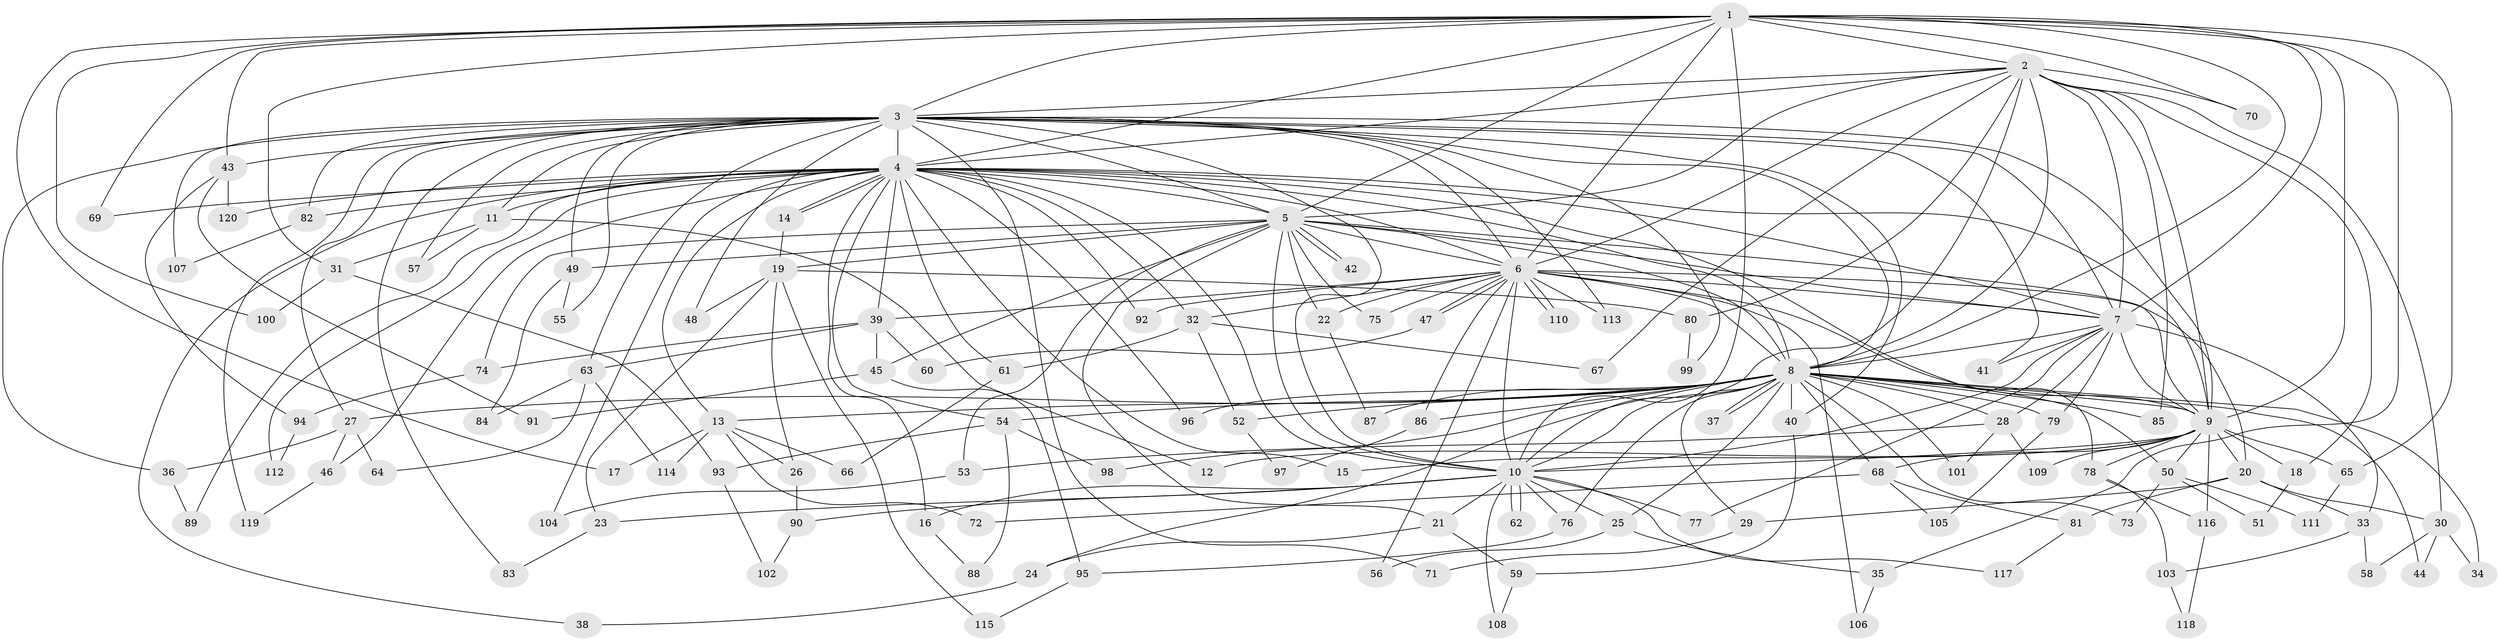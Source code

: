 // coarse degree distribution, {20: 0.02197802197802198, 24: 0.01098901098901099, 27: 0.01098901098901099, 37: 0.01098901098901099, 13: 0.01098901098901099, 16: 0.02197802197802198, 5: 0.07692307692307693, 7: 0.02197802197802198, 3: 0.24175824175824176, 2: 0.42857142857142855, 8: 0.01098901098901099, 4: 0.06593406593406594, 1: 0.03296703296703297, 9: 0.01098901098901099, 6: 0.02197802197802198}
// Generated by graph-tools (version 1.1) at 2025/23/03/03/25 07:23:36]
// undirected, 120 vertices, 265 edges
graph export_dot {
graph [start="1"]
  node [color=gray90,style=filled];
  1;
  2;
  3;
  4;
  5;
  6;
  7;
  8;
  9;
  10;
  11;
  12;
  13;
  14;
  15;
  16;
  17;
  18;
  19;
  20;
  21;
  22;
  23;
  24;
  25;
  26;
  27;
  28;
  29;
  30;
  31;
  32;
  33;
  34;
  35;
  36;
  37;
  38;
  39;
  40;
  41;
  42;
  43;
  44;
  45;
  46;
  47;
  48;
  49;
  50;
  51;
  52;
  53;
  54;
  55;
  56;
  57;
  58;
  59;
  60;
  61;
  62;
  63;
  64;
  65;
  66;
  67;
  68;
  69;
  70;
  71;
  72;
  73;
  74;
  75;
  76;
  77;
  78;
  79;
  80;
  81;
  82;
  83;
  84;
  85;
  86;
  87;
  88;
  89;
  90;
  91;
  92;
  93;
  94;
  95;
  96;
  97;
  98;
  99;
  100;
  101;
  102;
  103;
  104;
  105;
  106;
  107;
  108;
  109;
  110;
  111;
  112;
  113;
  114;
  115;
  116;
  117;
  118;
  119;
  120;
  1 -- 2;
  1 -- 3;
  1 -- 4;
  1 -- 5;
  1 -- 6;
  1 -- 7;
  1 -- 8;
  1 -- 9;
  1 -- 10;
  1 -- 17;
  1 -- 31;
  1 -- 35;
  1 -- 43;
  1 -- 65;
  1 -- 69;
  1 -- 70;
  1 -- 100;
  2 -- 3;
  2 -- 4;
  2 -- 5;
  2 -- 6;
  2 -- 7;
  2 -- 8;
  2 -- 9;
  2 -- 10;
  2 -- 18;
  2 -- 30;
  2 -- 67;
  2 -- 70;
  2 -- 80;
  2 -- 85;
  3 -- 4;
  3 -- 5;
  3 -- 6;
  3 -- 7;
  3 -- 8;
  3 -- 9;
  3 -- 10;
  3 -- 11;
  3 -- 27;
  3 -- 36;
  3 -- 40;
  3 -- 41;
  3 -- 43;
  3 -- 48;
  3 -- 49;
  3 -- 55;
  3 -- 57;
  3 -- 63;
  3 -- 71;
  3 -- 82;
  3 -- 83;
  3 -- 99;
  3 -- 107;
  3 -- 113;
  3 -- 119;
  4 -- 5;
  4 -- 6;
  4 -- 7;
  4 -- 8;
  4 -- 9;
  4 -- 10;
  4 -- 11;
  4 -- 13;
  4 -- 14;
  4 -- 14;
  4 -- 15;
  4 -- 16;
  4 -- 32;
  4 -- 38;
  4 -- 39;
  4 -- 46;
  4 -- 54;
  4 -- 61;
  4 -- 69;
  4 -- 78;
  4 -- 82;
  4 -- 89;
  4 -- 92;
  4 -- 96;
  4 -- 104;
  4 -- 112;
  4 -- 120;
  5 -- 6;
  5 -- 7;
  5 -- 8;
  5 -- 9;
  5 -- 10;
  5 -- 19;
  5 -- 21;
  5 -- 22;
  5 -- 42;
  5 -- 42;
  5 -- 45;
  5 -- 49;
  5 -- 53;
  5 -- 74;
  5 -- 75;
  6 -- 7;
  6 -- 8;
  6 -- 9;
  6 -- 10;
  6 -- 20;
  6 -- 22;
  6 -- 32;
  6 -- 39;
  6 -- 47;
  6 -- 47;
  6 -- 56;
  6 -- 75;
  6 -- 86;
  6 -- 92;
  6 -- 106;
  6 -- 110;
  6 -- 110;
  6 -- 113;
  7 -- 8;
  7 -- 9;
  7 -- 10;
  7 -- 28;
  7 -- 33;
  7 -- 41;
  7 -- 77;
  7 -- 79;
  8 -- 9;
  8 -- 10;
  8 -- 13;
  8 -- 24;
  8 -- 25;
  8 -- 27;
  8 -- 28;
  8 -- 29;
  8 -- 34;
  8 -- 37;
  8 -- 37;
  8 -- 40;
  8 -- 44;
  8 -- 50;
  8 -- 52;
  8 -- 54;
  8 -- 68;
  8 -- 73;
  8 -- 76;
  8 -- 79;
  8 -- 85;
  8 -- 86;
  8 -- 87;
  8 -- 96;
  8 -- 98;
  8 -- 101;
  9 -- 10;
  9 -- 12;
  9 -- 15;
  9 -- 18;
  9 -- 20;
  9 -- 50;
  9 -- 65;
  9 -- 68;
  9 -- 78;
  9 -- 109;
  9 -- 116;
  10 -- 16;
  10 -- 21;
  10 -- 23;
  10 -- 25;
  10 -- 62;
  10 -- 62;
  10 -- 76;
  10 -- 77;
  10 -- 90;
  10 -- 108;
  10 -- 117;
  11 -- 12;
  11 -- 31;
  11 -- 57;
  13 -- 17;
  13 -- 26;
  13 -- 66;
  13 -- 72;
  13 -- 114;
  14 -- 19;
  16 -- 88;
  18 -- 51;
  19 -- 23;
  19 -- 26;
  19 -- 48;
  19 -- 80;
  19 -- 115;
  20 -- 29;
  20 -- 30;
  20 -- 33;
  20 -- 81;
  21 -- 24;
  21 -- 59;
  22 -- 87;
  23 -- 83;
  24 -- 38;
  25 -- 35;
  25 -- 56;
  26 -- 90;
  27 -- 36;
  27 -- 46;
  27 -- 64;
  28 -- 53;
  28 -- 101;
  28 -- 109;
  29 -- 71;
  30 -- 34;
  30 -- 44;
  30 -- 58;
  31 -- 93;
  31 -- 100;
  32 -- 52;
  32 -- 61;
  32 -- 67;
  33 -- 58;
  33 -- 103;
  35 -- 106;
  36 -- 89;
  39 -- 45;
  39 -- 60;
  39 -- 63;
  39 -- 74;
  40 -- 59;
  43 -- 91;
  43 -- 94;
  43 -- 120;
  45 -- 91;
  45 -- 95;
  46 -- 119;
  47 -- 60;
  49 -- 55;
  49 -- 84;
  50 -- 51;
  50 -- 73;
  50 -- 111;
  52 -- 97;
  53 -- 104;
  54 -- 88;
  54 -- 93;
  54 -- 98;
  59 -- 108;
  61 -- 66;
  63 -- 64;
  63 -- 84;
  63 -- 114;
  65 -- 111;
  68 -- 72;
  68 -- 81;
  68 -- 105;
  74 -- 94;
  76 -- 95;
  78 -- 103;
  78 -- 116;
  79 -- 105;
  80 -- 99;
  81 -- 117;
  82 -- 107;
  86 -- 97;
  90 -- 102;
  93 -- 102;
  94 -- 112;
  95 -- 115;
  103 -- 118;
  116 -- 118;
}
